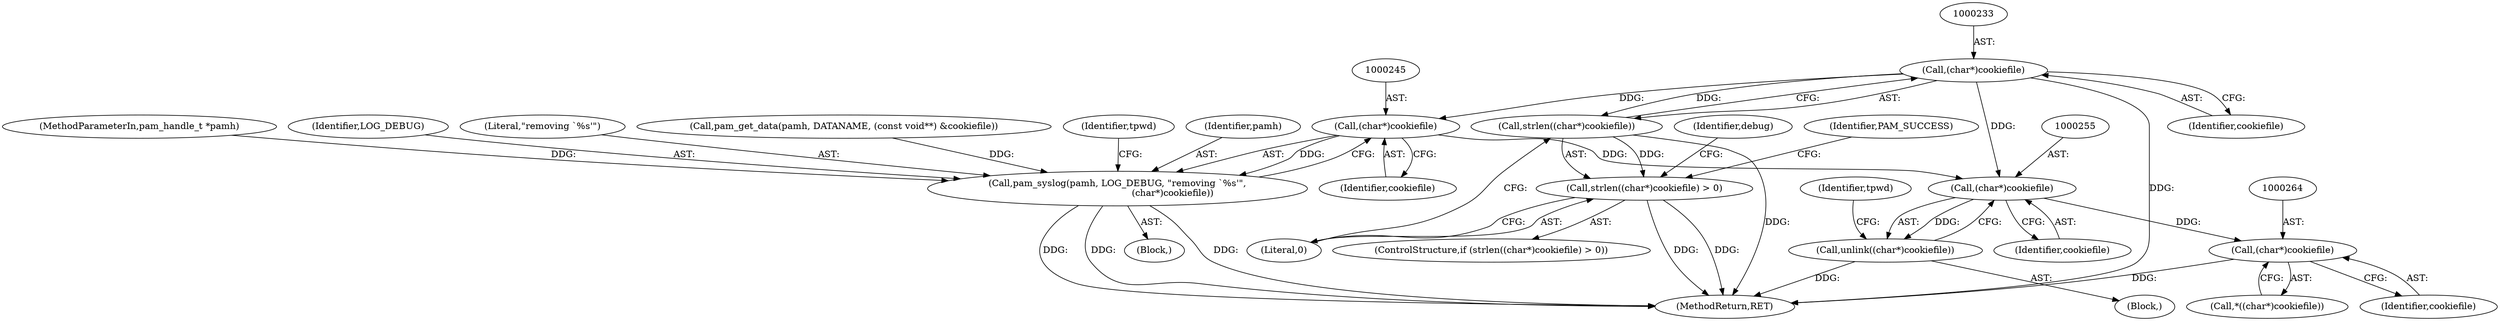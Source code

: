 digraph "1_altlinux_05dafc06cd3dfeb7c4b24942e4e1ae33ff75a123@pointer" {
"1000232" [label="(Call,(char*)cookiefile)"];
"1000231" [label="(Call,strlen((char*)cookiefile))"];
"1000230" [label="(Call,strlen((char*)cookiefile) > 0)"];
"1000244" [label="(Call,(char*)cookiefile)"];
"1000240" [label="(Call,pam_syslog(pamh, LOG_DEBUG, \"removing `%s'\",\n                                      (char*)cookiefile))"];
"1000254" [label="(Call,(char*)cookiefile)"];
"1000253" [label="(Call,unlink((char*)cookiefile))"];
"1000263" [label="(Call,(char*)cookiefile)"];
"1000242" [label="(Identifier,LOG_DEBUG)"];
"1000243" [label="(Literal,\"removing `%s'\")"];
"1000220" [label="(Call,pam_get_data(pamh, DATANAME, (const void**) &cookiefile))"];
"1000258" [label="(Identifier,tpwd)"];
"1000246" [label="(Identifier,cookiefile)"];
"1000232" [label="(Call,(char*)cookiefile)"];
"1000256" [label="(Identifier,cookiefile)"];
"1000248" [label="(Identifier,tpwd)"];
"1000230" [label="(Call,strlen((char*)cookiefile) > 0)"];
"1000229" [label="(ControlStructure,if (strlen((char*)cookiefile) > 0))"];
"1000240" [label="(Call,pam_syslog(pamh, LOG_DEBUG, \"removing `%s'\",\n                                      (char*)cookiefile))"];
"1000265" [label="(Identifier,cookiefile)"];
"1000235" [label="(Literal,0)"];
"1000241" [label="(Identifier,pamh)"];
"1000269" [label="(MethodReturn,RET)"];
"1000244" [label="(Call,(char*)cookiefile)"];
"1000253" [label="(Call,unlink((char*)cookiefile))"];
"1000238" [label="(Identifier,debug)"];
"1000268" [label="(Identifier,PAM_SUCCESS)"];
"1000263" [label="(Call,(char*)cookiefile)"];
"1000231" [label="(Call,strlen((char*)cookiefile))"];
"1000234" [label="(Identifier,cookiefile)"];
"1000105" [label="(MethodParameterIn,pam_handle_t *pamh)"];
"1000262" [label="(Call,*((char*)cookiefile))"];
"1000236" [label="(Block,)"];
"1000239" [label="(Block,)"];
"1000254" [label="(Call,(char*)cookiefile)"];
"1000232" -> "1000231"  [label="AST: "];
"1000232" -> "1000234"  [label="CFG: "];
"1000233" -> "1000232"  [label="AST: "];
"1000234" -> "1000232"  [label="AST: "];
"1000231" -> "1000232"  [label="CFG: "];
"1000232" -> "1000269"  [label="DDG: "];
"1000232" -> "1000231"  [label="DDG: "];
"1000232" -> "1000244"  [label="DDG: "];
"1000232" -> "1000254"  [label="DDG: "];
"1000231" -> "1000230"  [label="AST: "];
"1000235" -> "1000231"  [label="CFG: "];
"1000231" -> "1000269"  [label="DDG: "];
"1000231" -> "1000230"  [label="DDG: "];
"1000230" -> "1000229"  [label="AST: "];
"1000230" -> "1000235"  [label="CFG: "];
"1000235" -> "1000230"  [label="AST: "];
"1000238" -> "1000230"  [label="CFG: "];
"1000268" -> "1000230"  [label="CFG: "];
"1000230" -> "1000269"  [label="DDG: "];
"1000230" -> "1000269"  [label="DDG: "];
"1000244" -> "1000240"  [label="AST: "];
"1000244" -> "1000246"  [label="CFG: "];
"1000245" -> "1000244"  [label="AST: "];
"1000246" -> "1000244"  [label="AST: "];
"1000240" -> "1000244"  [label="CFG: "];
"1000244" -> "1000240"  [label="DDG: "];
"1000244" -> "1000254"  [label="DDG: "];
"1000240" -> "1000239"  [label="AST: "];
"1000241" -> "1000240"  [label="AST: "];
"1000242" -> "1000240"  [label="AST: "];
"1000243" -> "1000240"  [label="AST: "];
"1000248" -> "1000240"  [label="CFG: "];
"1000240" -> "1000269"  [label="DDG: "];
"1000240" -> "1000269"  [label="DDG: "];
"1000240" -> "1000269"  [label="DDG: "];
"1000220" -> "1000240"  [label="DDG: "];
"1000105" -> "1000240"  [label="DDG: "];
"1000254" -> "1000253"  [label="AST: "];
"1000254" -> "1000256"  [label="CFG: "];
"1000255" -> "1000254"  [label="AST: "];
"1000256" -> "1000254"  [label="AST: "];
"1000253" -> "1000254"  [label="CFG: "];
"1000254" -> "1000253"  [label="DDG: "];
"1000254" -> "1000263"  [label="DDG: "];
"1000253" -> "1000236"  [label="AST: "];
"1000258" -> "1000253"  [label="CFG: "];
"1000253" -> "1000269"  [label="DDG: "];
"1000263" -> "1000262"  [label="AST: "];
"1000263" -> "1000265"  [label="CFG: "];
"1000264" -> "1000263"  [label="AST: "];
"1000265" -> "1000263"  [label="AST: "];
"1000262" -> "1000263"  [label="CFG: "];
"1000263" -> "1000269"  [label="DDG: "];
}
